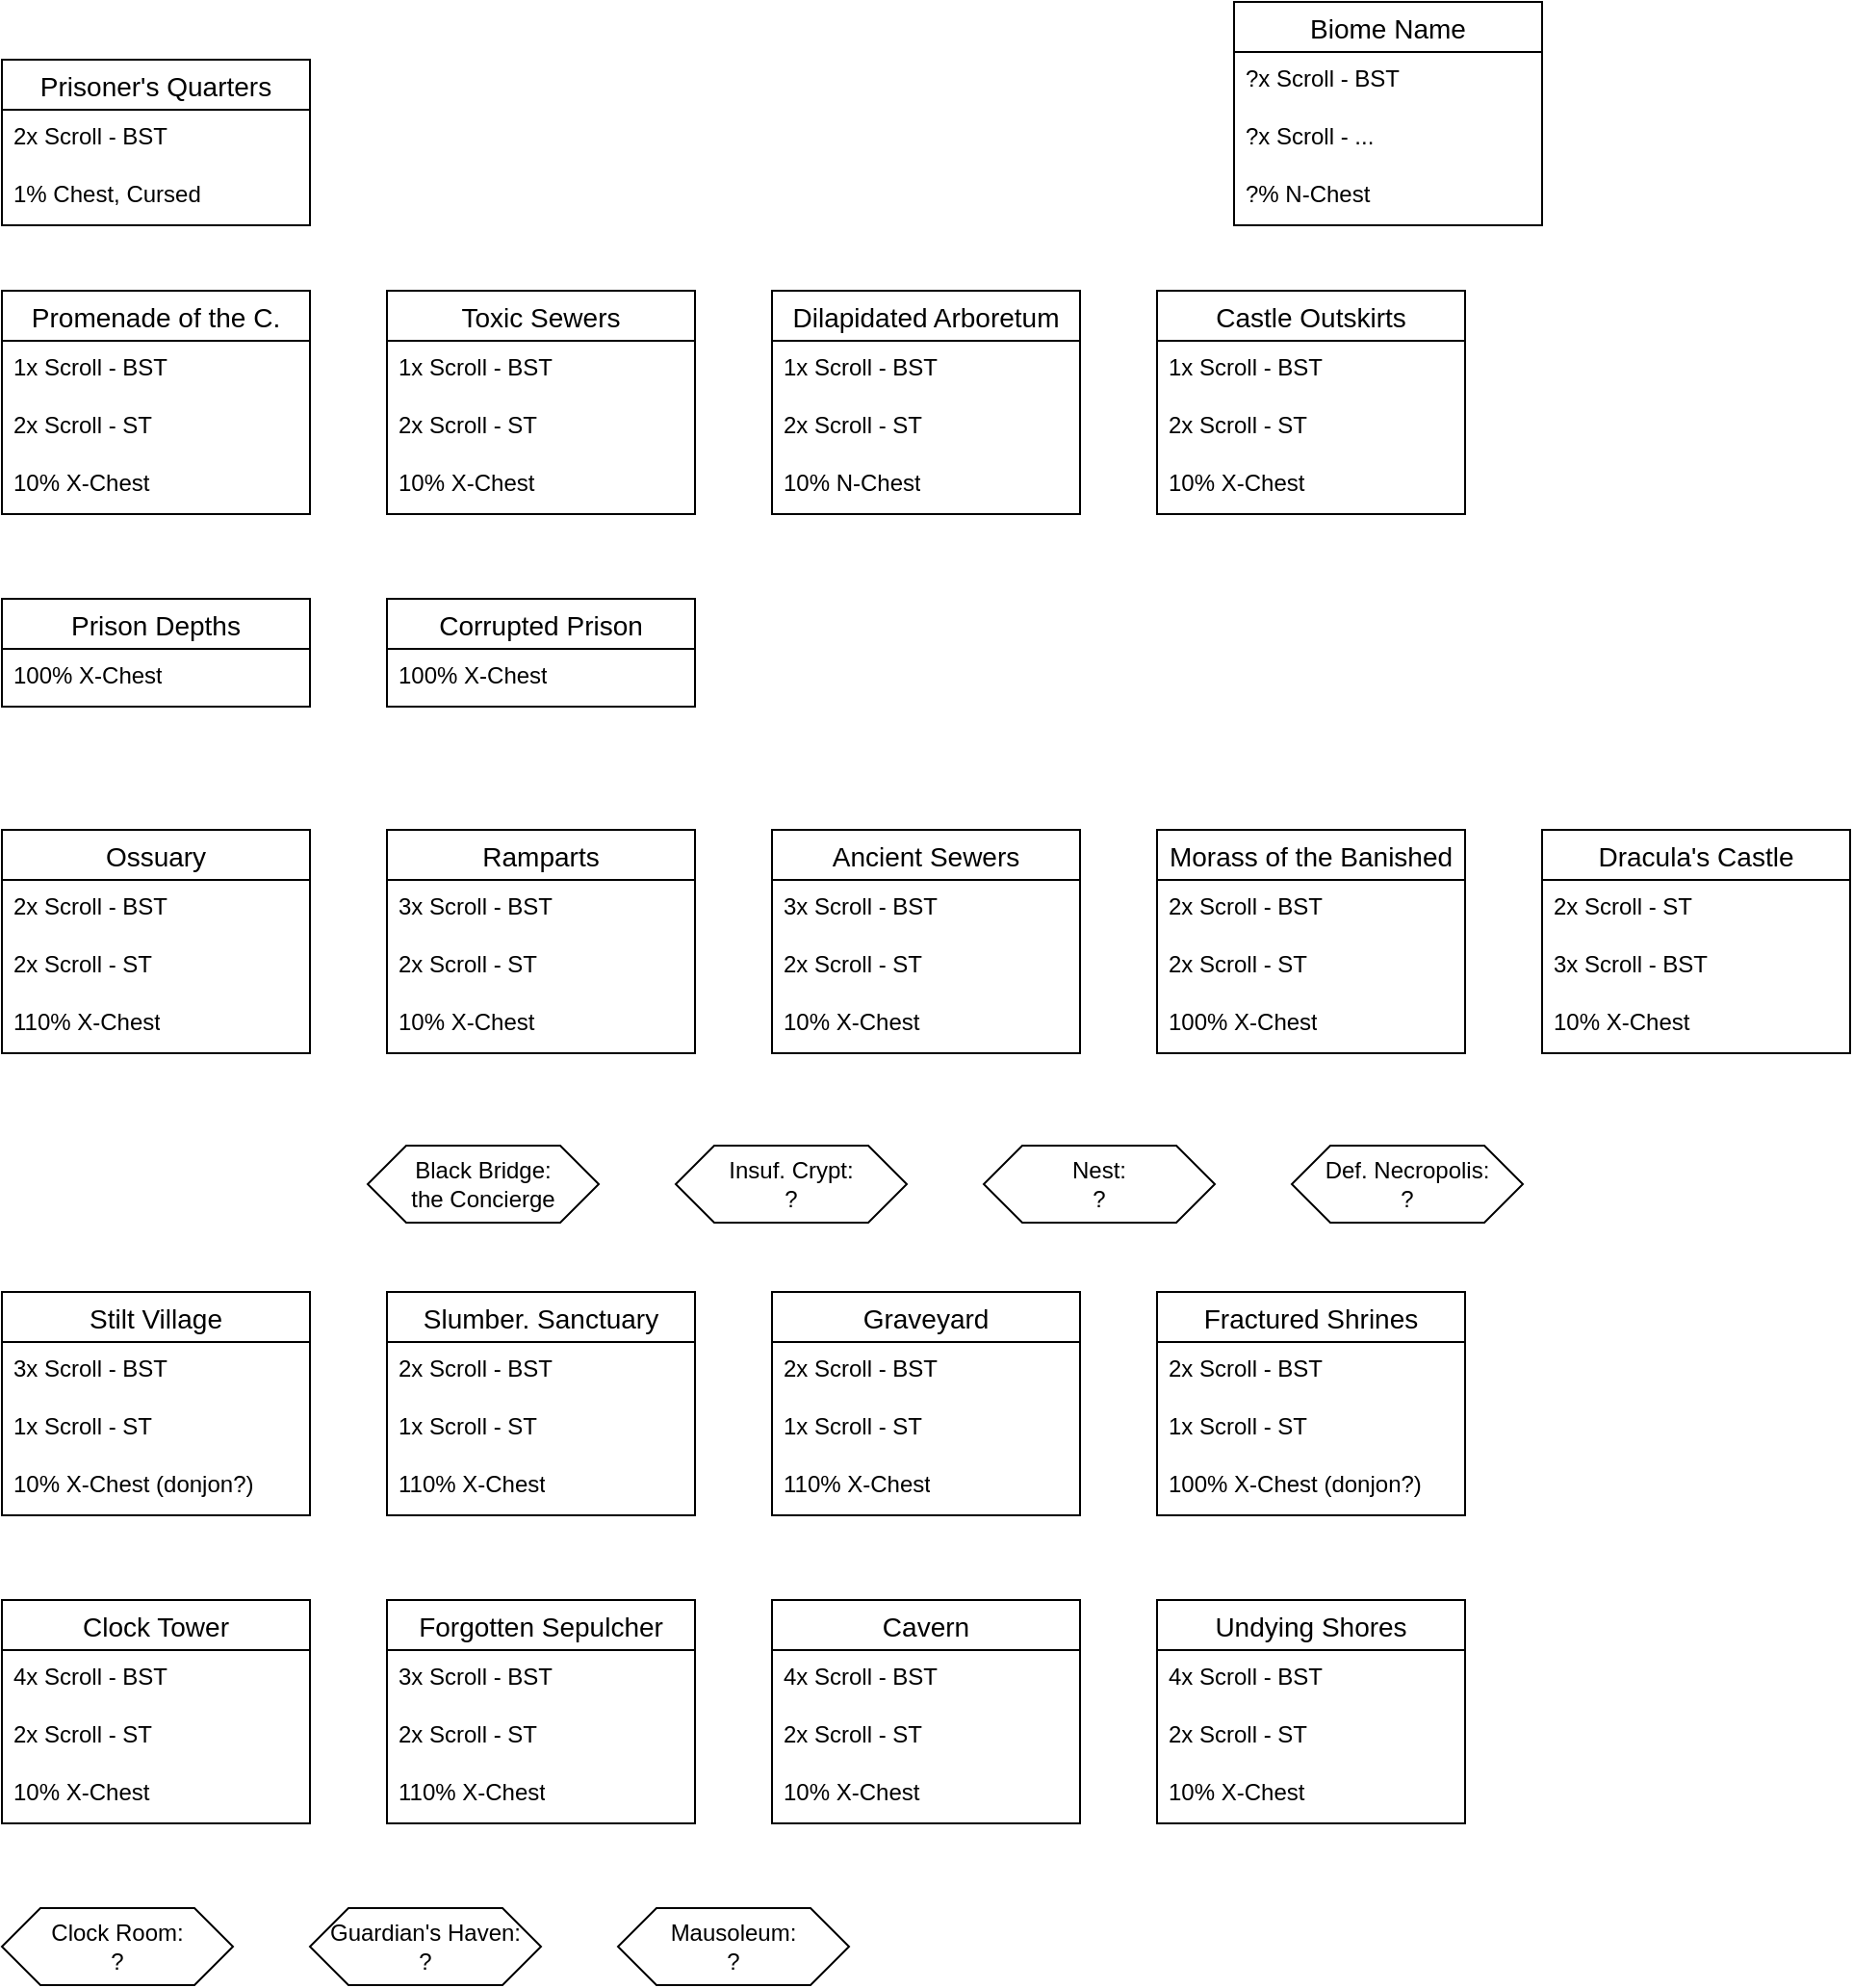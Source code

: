 <mxfile version="26.0.7">
  <diagram name="Page-1" id="vh3K-pNnKYZtZrQj3HE7">
    <mxGraphModel dx="1914" dy="998" grid="1" gridSize="10" guides="1" tooltips="1" connect="1" arrows="1" fold="1" page="1" pageScale="1" pageWidth="850" pageHeight="1100" math="0" shadow="0">
      <root>
        <mxCell id="0" />
        <mxCell id="1" parent="0" />
        <mxCell id="A6jzrufKT0CfleDF0t7j-1" value="Biome Name" style="swimlane;fontStyle=0;childLayout=stackLayout;horizontal=1;startSize=26;horizontalStack=0;resizeParent=1;resizeParentMax=0;resizeLast=0;collapsible=1;marginBottom=0;align=center;fontSize=14;" parent="1" vertex="1">
          <mxGeometry x="680" y="10" width="160" height="116" as="geometry" />
        </mxCell>
        <mxCell id="A6jzrufKT0CfleDF0t7j-2" value="&lt;div&gt;?x Scroll - BST&lt;/div&gt;" style="text;strokeColor=none;fillColor=none;spacingLeft=4;spacingRight=4;overflow=hidden;rotatable=0;points=[[0,0.5],[1,0.5]];portConstraint=eastwest;fontSize=12;whiteSpace=wrap;html=1;" parent="A6jzrufKT0CfleDF0t7j-1" vertex="1">
          <mxGeometry y="26" width="160" height="30" as="geometry" />
        </mxCell>
        <mxCell id="A6jzrufKT0CfleDF0t7j-3" value="?x Scroll - ..." style="text;strokeColor=none;fillColor=none;spacingLeft=4;spacingRight=4;overflow=hidden;rotatable=0;points=[[0,0.5],[1,0.5]];portConstraint=eastwest;fontSize=12;whiteSpace=wrap;html=1;" parent="A6jzrufKT0CfleDF0t7j-1" vertex="1">
          <mxGeometry y="56" width="160" height="30" as="geometry" />
        </mxCell>
        <mxCell id="A6jzrufKT0CfleDF0t7j-4" value="?% N-Chest" style="text;strokeColor=none;fillColor=none;spacingLeft=4;spacingRight=4;overflow=hidden;rotatable=0;points=[[0,0.5],[1,0.5]];portConstraint=eastwest;fontSize=12;whiteSpace=wrap;html=1;" parent="A6jzrufKT0CfleDF0t7j-1" vertex="1">
          <mxGeometry y="86" width="160" height="30" as="geometry" />
        </mxCell>
        <mxCell id="A6jzrufKT0CfleDF0t7j-5" value="Prisoner&#39;s Quarters" style="swimlane;fontStyle=0;childLayout=stackLayout;horizontal=1;startSize=26;horizontalStack=0;resizeParent=1;resizeParentMax=0;resizeLast=0;collapsible=1;marginBottom=0;align=center;fontSize=14;" parent="1" vertex="1">
          <mxGeometry x="40" y="40" width="160" height="86" as="geometry" />
        </mxCell>
        <mxCell id="A6jzrufKT0CfleDF0t7j-6" value="2x Scroll - BST" style="text;strokeColor=none;fillColor=none;spacingLeft=4;spacingRight=4;overflow=hidden;rotatable=0;points=[[0,0.5],[1,0.5]];portConstraint=eastwest;fontSize=12;whiteSpace=wrap;html=1;" parent="A6jzrufKT0CfleDF0t7j-5" vertex="1">
          <mxGeometry y="26" width="160" height="30" as="geometry" />
        </mxCell>
        <mxCell id="A6jzrufKT0CfleDF0t7j-7" value="1% Chest, Cursed" style="text;strokeColor=none;fillColor=none;spacingLeft=4;spacingRight=4;overflow=hidden;rotatable=0;points=[[0,0.5],[1,0.5]];portConstraint=eastwest;fontSize=12;whiteSpace=wrap;html=1;" parent="A6jzrufKT0CfleDF0t7j-5" vertex="1">
          <mxGeometry y="56" width="160" height="30" as="geometry" />
        </mxCell>
        <mxCell id="A6jzrufKT0CfleDF0t7j-9" value="Promenade of the C." style="swimlane;fontStyle=0;childLayout=stackLayout;horizontal=1;startSize=26;horizontalStack=0;resizeParent=1;resizeParentMax=0;resizeLast=0;collapsible=1;marginBottom=0;align=center;fontSize=14;" parent="1" vertex="1">
          <mxGeometry x="40" y="160" width="160" height="116" as="geometry" />
        </mxCell>
        <mxCell id="A6jzrufKT0CfleDF0t7j-10" value="&lt;div&gt;1x Scroll - BST&lt;/div&gt;" style="text;strokeColor=none;fillColor=none;spacingLeft=4;spacingRight=4;overflow=hidden;rotatable=0;points=[[0,0.5],[1,0.5]];portConstraint=eastwest;fontSize=12;whiteSpace=wrap;html=1;" parent="A6jzrufKT0CfleDF0t7j-9" vertex="1">
          <mxGeometry y="26" width="160" height="30" as="geometry" />
        </mxCell>
        <mxCell id="A6jzrufKT0CfleDF0t7j-11" value="2x Scroll - ST" style="text;strokeColor=none;fillColor=none;spacingLeft=4;spacingRight=4;overflow=hidden;rotatable=0;points=[[0,0.5],[1,0.5]];portConstraint=eastwest;fontSize=12;whiteSpace=wrap;html=1;" parent="A6jzrufKT0CfleDF0t7j-9" vertex="1">
          <mxGeometry y="56" width="160" height="30" as="geometry" />
        </mxCell>
        <mxCell id="A6jzrufKT0CfleDF0t7j-12" value="10% X-Chest" style="text;strokeColor=none;fillColor=none;spacingLeft=4;spacingRight=4;overflow=hidden;rotatable=0;points=[[0,0.5],[1,0.5]];portConstraint=eastwest;fontSize=12;whiteSpace=wrap;html=1;" parent="A6jzrufKT0CfleDF0t7j-9" vertex="1">
          <mxGeometry y="86" width="160" height="30" as="geometry" />
        </mxCell>
        <mxCell id="A6jzrufKT0CfleDF0t7j-13" value="Toxic Sewers" style="swimlane;fontStyle=0;childLayout=stackLayout;horizontal=1;startSize=26;horizontalStack=0;resizeParent=1;resizeParentMax=0;resizeLast=0;collapsible=1;marginBottom=0;align=center;fontSize=14;" parent="1" vertex="1">
          <mxGeometry x="240" y="160" width="160" height="116" as="geometry" />
        </mxCell>
        <mxCell id="A6jzrufKT0CfleDF0t7j-14" value="&lt;div&gt;1x Scroll - BST&lt;/div&gt;" style="text;strokeColor=none;fillColor=none;spacingLeft=4;spacingRight=4;overflow=hidden;rotatable=0;points=[[0,0.5],[1,0.5]];portConstraint=eastwest;fontSize=12;whiteSpace=wrap;html=1;" parent="A6jzrufKT0CfleDF0t7j-13" vertex="1">
          <mxGeometry y="26" width="160" height="30" as="geometry" />
        </mxCell>
        <mxCell id="A6jzrufKT0CfleDF0t7j-15" value="2x Scroll - ST" style="text;strokeColor=none;fillColor=none;spacingLeft=4;spacingRight=4;overflow=hidden;rotatable=0;points=[[0,0.5],[1,0.5]];portConstraint=eastwest;fontSize=12;whiteSpace=wrap;html=1;" parent="A6jzrufKT0CfleDF0t7j-13" vertex="1">
          <mxGeometry y="56" width="160" height="30" as="geometry" />
        </mxCell>
        <mxCell id="A6jzrufKT0CfleDF0t7j-16" value="10% X-Chest" style="text;strokeColor=none;fillColor=none;spacingLeft=4;spacingRight=4;overflow=hidden;rotatable=0;points=[[0,0.5],[1,0.5]];portConstraint=eastwest;fontSize=12;whiteSpace=wrap;html=1;" parent="A6jzrufKT0CfleDF0t7j-13" vertex="1">
          <mxGeometry y="86" width="160" height="30" as="geometry" />
        </mxCell>
        <mxCell id="A6jzrufKT0CfleDF0t7j-17" value="Dilapidated Arboretum" style="swimlane;fontStyle=0;childLayout=stackLayout;horizontal=1;startSize=26;horizontalStack=0;resizeParent=1;resizeParentMax=0;resizeLast=0;collapsible=1;marginBottom=0;align=center;fontSize=14;" parent="1" vertex="1">
          <mxGeometry x="440" y="160" width="160" height="116" as="geometry" />
        </mxCell>
        <mxCell id="A6jzrufKT0CfleDF0t7j-18" value="&lt;div&gt;1x Scroll - BST&lt;/div&gt;" style="text;strokeColor=none;fillColor=none;spacingLeft=4;spacingRight=4;overflow=hidden;rotatable=0;points=[[0,0.5],[1,0.5]];portConstraint=eastwest;fontSize=12;whiteSpace=wrap;html=1;" parent="A6jzrufKT0CfleDF0t7j-17" vertex="1">
          <mxGeometry y="26" width="160" height="30" as="geometry" />
        </mxCell>
        <mxCell id="A6jzrufKT0CfleDF0t7j-19" value="2x Scroll - ST" style="text;strokeColor=none;fillColor=none;spacingLeft=4;spacingRight=4;overflow=hidden;rotatable=0;points=[[0,0.5],[1,0.5]];portConstraint=eastwest;fontSize=12;whiteSpace=wrap;html=1;" parent="A6jzrufKT0CfleDF0t7j-17" vertex="1">
          <mxGeometry y="56" width="160" height="30" as="geometry" />
        </mxCell>
        <mxCell id="A6jzrufKT0CfleDF0t7j-20" value="10% N-Chest" style="text;strokeColor=none;fillColor=none;spacingLeft=4;spacingRight=4;overflow=hidden;rotatable=0;points=[[0,0.5],[1,0.5]];portConstraint=eastwest;fontSize=12;whiteSpace=wrap;html=1;" parent="A6jzrufKT0CfleDF0t7j-17" vertex="1">
          <mxGeometry y="86" width="160" height="30" as="geometry" />
        </mxCell>
        <mxCell id="A6jzrufKT0CfleDF0t7j-21" value="Castle Outskirts" style="swimlane;fontStyle=0;childLayout=stackLayout;horizontal=1;startSize=26;horizontalStack=0;resizeParent=1;resizeParentMax=0;resizeLast=0;collapsible=1;marginBottom=0;align=center;fontSize=14;" parent="1" vertex="1">
          <mxGeometry x="640" y="160" width="160" height="116" as="geometry" />
        </mxCell>
        <mxCell id="A6jzrufKT0CfleDF0t7j-22" value="&lt;div&gt;1x Scroll - BST&lt;/div&gt;" style="text;strokeColor=none;fillColor=none;spacingLeft=4;spacingRight=4;overflow=hidden;rotatable=0;points=[[0,0.5],[1,0.5]];portConstraint=eastwest;fontSize=12;whiteSpace=wrap;html=1;" parent="A6jzrufKT0CfleDF0t7j-21" vertex="1">
          <mxGeometry y="26" width="160" height="30" as="geometry" />
        </mxCell>
        <mxCell id="A6jzrufKT0CfleDF0t7j-23" value="2x Scroll - ST" style="text;strokeColor=none;fillColor=none;spacingLeft=4;spacingRight=4;overflow=hidden;rotatable=0;points=[[0,0.5],[1,0.5]];portConstraint=eastwest;fontSize=12;whiteSpace=wrap;html=1;" parent="A6jzrufKT0CfleDF0t7j-21" vertex="1">
          <mxGeometry y="56" width="160" height="30" as="geometry" />
        </mxCell>
        <mxCell id="A6jzrufKT0CfleDF0t7j-24" value="10% X-Chest" style="text;strokeColor=none;fillColor=none;spacingLeft=4;spacingRight=4;overflow=hidden;rotatable=0;points=[[0,0.5],[1,0.5]];portConstraint=eastwest;fontSize=12;whiteSpace=wrap;html=1;" parent="A6jzrufKT0CfleDF0t7j-21" vertex="1">
          <mxGeometry y="86" width="160" height="30" as="geometry" />
        </mxCell>
        <mxCell id="A6jzrufKT0CfleDF0t7j-25" value="Prison Depths" style="swimlane;fontStyle=0;childLayout=stackLayout;horizontal=1;startSize=26;horizontalStack=0;resizeParent=1;resizeParentMax=0;resizeLast=0;collapsible=1;marginBottom=0;align=center;fontSize=14;" parent="1" vertex="1">
          <mxGeometry x="40" y="320" width="160" height="56" as="geometry" />
        </mxCell>
        <mxCell id="A6jzrufKT0CfleDF0t7j-28" value="100% X-Chest" style="text;strokeColor=none;fillColor=none;spacingLeft=4;spacingRight=4;overflow=hidden;rotatable=0;points=[[0,0.5],[1,0.5]];portConstraint=eastwest;fontSize=12;whiteSpace=wrap;html=1;" parent="A6jzrufKT0CfleDF0t7j-25" vertex="1">
          <mxGeometry y="26" width="160" height="30" as="geometry" />
        </mxCell>
        <mxCell id="A6jzrufKT0CfleDF0t7j-29" value="Corrupted Prison" style="swimlane;fontStyle=0;childLayout=stackLayout;horizontal=1;startSize=26;horizontalStack=0;resizeParent=1;resizeParentMax=0;resizeLast=0;collapsible=1;marginBottom=0;align=center;fontSize=14;" parent="1" vertex="1">
          <mxGeometry x="240" y="320" width="160" height="56" as="geometry" />
        </mxCell>
        <mxCell id="A6jzrufKT0CfleDF0t7j-32" value="100% X-Chest" style="text;strokeColor=none;fillColor=none;spacingLeft=4;spacingRight=4;overflow=hidden;rotatable=0;points=[[0,0.5],[1,0.5]];portConstraint=eastwest;fontSize=12;whiteSpace=wrap;html=1;" parent="A6jzrufKT0CfleDF0t7j-29" vertex="1">
          <mxGeometry y="26" width="160" height="30" as="geometry" />
        </mxCell>
        <mxCell id="A6jzrufKT0CfleDF0t7j-53" value="&lt;div&gt;Black Bridge:&lt;/div&gt;&lt;div&gt;the Concierge&lt;br&gt;&lt;/div&gt;" style="shape=hexagon;perimeter=hexagonPerimeter2;whiteSpace=wrap;html=1;fixedSize=1;" parent="1" vertex="1">
          <mxGeometry x="230" y="604" width="120" height="40" as="geometry" />
        </mxCell>
        <mxCell id="A6jzrufKT0CfleDF0t7j-54" value="&lt;div&gt;Insuf. Crypt:&lt;/div&gt;&lt;div&gt;?&lt;br&gt;&lt;/div&gt;" style="shape=hexagon;perimeter=hexagonPerimeter2;whiteSpace=wrap;html=1;fixedSize=1;" parent="1" vertex="1">
          <mxGeometry x="390" y="604" width="120" height="40" as="geometry" />
        </mxCell>
        <mxCell id="A6jzrufKT0CfleDF0t7j-55" value="&lt;div&gt;Nest:&lt;/div&gt;&lt;div&gt;?&lt;br&gt;&lt;/div&gt;" style="shape=hexagon;perimeter=hexagonPerimeter2;whiteSpace=wrap;html=1;fixedSize=1;" parent="1" vertex="1">
          <mxGeometry x="550" y="604" width="120" height="40" as="geometry" />
        </mxCell>
        <mxCell id="A6jzrufKT0CfleDF0t7j-56" value="&lt;div&gt;Def. Necropolis:&lt;/div&gt;&lt;div&gt;?&lt;br&gt;&lt;/div&gt;" style="shape=hexagon;perimeter=hexagonPerimeter2;whiteSpace=wrap;html=1;fixedSize=1;" parent="1" vertex="1">
          <mxGeometry x="710" y="604" width="120" height="40" as="geometry" />
        </mxCell>
        <mxCell id="A6jzrufKT0CfleDF0t7j-58" value="Ossuary" style="swimlane;fontStyle=0;childLayout=stackLayout;horizontal=1;startSize=26;horizontalStack=0;resizeParent=1;resizeParentMax=0;resizeLast=0;collapsible=1;marginBottom=0;align=center;fontSize=14;" parent="1" vertex="1">
          <mxGeometry x="40" y="440" width="160" height="116" as="geometry" />
        </mxCell>
        <mxCell id="A6jzrufKT0CfleDF0t7j-59" value="&lt;div&gt;2x Scroll - BST&lt;/div&gt;" style="text;strokeColor=none;fillColor=none;spacingLeft=4;spacingRight=4;overflow=hidden;rotatable=0;points=[[0,0.5],[1,0.5]];portConstraint=eastwest;fontSize=12;whiteSpace=wrap;html=1;" parent="A6jzrufKT0CfleDF0t7j-58" vertex="1">
          <mxGeometry y="26" width="160" height="30" as="geometry" />
        </mxCell>
        <mxCell id="A6jzrufKT0CfleDF0t7j-60" value="2x Scroll - ST" style="text;strokeColor=none;fillColor=none;spacingLeft=4;spacingRight=4;overflow=hidden;rotatable=0;points=[[0,0.5],[1,0.5]];portConstraint=eastwest;fontSize=12;whiteSpace=wrap;html=1;" parent="A6jzrufKT0CfleDF0t7j-58" vertex="1">
          <mxGeometry y="56" width="160" height="30" as="geometry" />
        </mxCell>
        <mxCell id="A6jzrufKT0CfleDF0t7j-61" value="110% X-Chest" style="text;strokeColor=none;fillColor=none;spacingLeft=4;spacingRight=4;overflow=hidden;rotatable=0;points=[[0,0.5],[1,0.5]];portConstraint=eastwest;fontSize=12;whiteSpace=wrap;html=1;" parent="A6jzrufKT0CfleDF0t7j-58" vertex="1">
          <mxGeometry y="86" width="160" height="30" as="geometry" />
        </mxCell>
        <mxCell id="A6jzrufKT0CfleDF0t7j-62" value="Ramparts" style="swimlane;fontStyle=0;childLayout=stackLayout;horizontal=1;startSize=26;horizontalStack=0;resizeParent=1;resizeParentMax=0;resizeLast=0;collapsible=1;marginBottom=0;align=center;fontSize=14;" parent="1" vertex="1">
          <mxGeometry x="240" y="440" width="160" height="116" as="geometry" />
        </mxCell>
        <mxCell id="A6jzrufKT0CfleDF0t7j-63" value="&lt;div&gt;3x Scroll - BST&lt;/div&gt;" style="text;strokeColor=none;fillColor=none;spacingLeft=4;spacingRight=4;overflow=hidden;rotatable=0;points=[[0,0.5],[1,0.5]];portConstraint=eastwest;fontSize=12;whiteSpace=wrap;html=1;" parent="A6jzrufKT0CfleDF0t7j-62" vertex="1">
          <mxGeometry y="26" width="160" height="30" as="geometry" />
        </mxCell>
        <mxCell id="A6jzrufKT0CfleDF0t7j-64" value="2x Scroll - ST" style="text;strokeColor=none;fillColor=none;spacingLeft=4;spacingRight=4;overflow=hidden;rotatable=0;points=[[0,0.5],[1,0.5]];portConstraint=eastwest;fontSize=12;whiteSpace=wrap;html=1;" parent="A6jzrufKT0CfleDF0t7j-62" vertex="1">
          <mxGeometry y="56" width="160" height="30" as="geometry" />
        </mxCell>
        <mxCell id="A6jzrufKT0CfleDF0t7j-65" value="10% X-Chest" style="text;strokeColor=none;fillColor=none;spacingLeft=4;spacingRight=4;overflow=hidden;rotatable=0;points=[[0,0.5],[1,0.5]];portConstraint=eastwest;fontSize=12;whiteSpace=wrap;html=1;" parent="A6jzrufKT0CfleDF0t7j-62" vertex="1">
          <mxGeometry y="86" width="160" height="30" as="geometry" />
        </mxCell>
        <mxCell id="A6jzrufKT0CfleDF0t7j-66" value="Ancient Sewers" style="swimlane;fontStyle=0;childLayout=stackLayout;horizontal=1;startSize=26;horizontalStack=0;resizeParent=1;resizeParentMax=0;resizeLast=0;collapsible=1;marginBottom=0;align=center;fontSize=14;" parent="1" vertex="1">
          <mxGeometry x="440" y="440" width="160" height="116" as="geometry" />
        </mxCell>
        <mxCell id="A6jzrufKT0CfleDF0t7j-67" value="&lt;div&gt;3x Scroll - BST&lt;/div&gt;" style="text;strokeColor=none;fillColor=none;spacingLeft=4;spacingRight=4;overflow=hidden;rotatable=0;points=[[0,0.5],[1,0.5]];portConstraint=eastwest;fontSize=12;whiteSpace=wrap;html=1;" parent="A6jzrufKT0CfleDF0t7j-66" vertex="1">
          <mxGeometry y="26" width="160" height="30" as="geometry" />
        </mxCell>
        <mxCell id="A6jzrufKT0CfleDF0t7j-68" value="2x Scroll - ST" style="text;strokeColor=none;fillColor=none;spacingLeft=4;spacingRight=4;overflow=hidden;rotatable=0;points=[[0,0.5],[1,0.5]];portConstraint=eastwest;fontSize=12;whiteSpace=wrap;html=1;" parent="A6jzrufKT0CfleDF0t7j-66" vertex="1">
          <mxGeometry y="56" width="160" height="30" as="geometry" />
        </mxCell>
        <mxCell id="A6jzrufKT0CfleDF0t7j-69" value="10% X-Chest" style="text;strokeColor=none;fillColor=none;spacingLeft=4;spacingRight=4;overflow=hidden;rotatable=0;points=[[0,0.5],[1,0.5]];portConstraint=eastwest;fontSize=12;whiteSpace=wrap;html=1;" parent="A6jzrufKT0CfleDF0t7j-66" vertex="1">
          <mxGeometry y="86" width="160" height="30" as="geometry" />
        </mxCell>
        <mxCell id="A6jzrufKT0CfleDF0t7j-70" value="Morass of the Banished" style="swimlane;fontStyle=0;childLayout=stackLayout;horizontal=1;startSize=26;horizontalStack=0;resizeParent=1;resizeParentMax=0;resizeLast=0;collapsible=1;marginBottom=0;align=center;fontSize=14;" parent="1" vertex="1">
          <mxGeometry x="640" y="440" width="160" height="116" as="geometry" />
        </mxCell>
        <mxCell id="A6jzrufKT0CfleDF0t7j-71" value="&lt;div&gt;2x Scroll - BST&lt;/div&gt;" style="text;strokeColor=none;fillColor=none;spacingLeft=4;spacingRight=4;overflow=hidden;rotatable=0;points=[[0,0.5],[1,0.5]];portConstraint=eastwest;fontSize=12;whiteSpace=wrap;html=1;" parent="A6jzrufKT0CfleDF0t7j-70" vertex="1">
          <mxGeometry y="26" width="160" height="30" as="geometry" />
        </mxCell>
        <mxCell id="A6jzrufKT0CfleDF0t7j-72" value="2x Scroll - ST" style="text;strokeColor=none;fillColor=none;spacingLeft=4;spacingRight=4;overflow=hidden;rotatable=0;points=[[0,0.5],[1,0.5]];portConstraint=eastwest;fontSize=12;whiteSpace=wrap;html=1;" parent="A6jzrufKT0CfleDF0t7j-70" vertex="1">
          <mxGeometry y="56" width="160" height="30" as="geometry" />
        </mxCell>
        <mxCell id="A6jzrufKT0CfleDF0t7j-73" value="100% X-Chest" style="text;strokeColor=none;fillColor=none;spacingLeft=4;spacingRight=4;overflow=hidden;rotatable=0;points=[[0,0.5],[1,0.5]];portConstraint=eastwest;fontSize=12;whiteSpace=wrap;html=1;" parent="A6jzrufKT0CfleDF0t7j-70" vertex="1">
          <mxGeometry y="86" width="160" height="30" as="geometry" />
        </mxCell>
        <mxCell id="A6jzrufKT0CfleDF0t7j-74" value="Dracula&#39;s Castle" style="swimlane;fontStyle=0;childLayout=stackLayout;horizontal=1;startSize=26;horizontalStack=0;resizeParent=1;resizeParentMax=0;resizeLast=0;collapsible=1;marginBottom=0;align=center;fontSize=14;" parent="1" vertex="1">
          <mxGeometry x="840" y="440" width="160" height="116" as="geometry" />
        </mxCell>
        <mxCell id="A6jzrufKT0CfleDF0t7j-76" value="2x Scroll - ST" style="text;strokeColor=none;fillColor=none;spacingLeft=4;spacingRight=4;overflow=hidden;rotatable=0;points=[[0,0.5],[1,0.5]];portConstraint=eastwest;fontSize=12;whiteSpace=wrap;html=1;" parent="A6jzrufKT0CfleDF0t7j-74" vertex="1">
          <mxGeometry y="26" width="160" height="30" as="geometry" />
        </mxCell>
        <mxCell id="A6jzrufKT0CfleDF0t7j-75" value="&lt;div&gt;3x Scroll - BST&lt;/div&gt;" style="text;strokeColor=none;fillColor=none;spacingLeft=4;spacingRight=4;overflow=hidden;rotatable=0;points=[[0,0.5],[1,0.5]];portConstraint=eastwest;fontSize=12;whiteSpace=wrap;html=1;" parent="A6jzrufKT0CfleDF0t7j-74" vertex="1">
          <mxGeometry y="56" width="160" height="30" as="geometry" />
        </mxCell>
        <mxCell id="A6jzrufKT0CfleDF0t7j-77" value="10% X-Chest" style="text;strokeColor=none;fillColor=none;spacingLeft=4;spacingRight=4;overflow=hidden;rotatable=0;points=[[0,0.5],[1,0.5]];portConstraint=eastwest;fontSize=12;whiteSpace=wrap;html=1;" parent="A6jzrufKT0CfleDF0t7j-74" vertex="1">
          <mxGeometry y="86" width="160" height="30" as="geometry" />
        </mxCell>
        <mxCell id="A6jzrufKT0CfleDF0t7j-78" value="Stilt Village" style="swimlane;fontStyle=0;childLayout=stackLayout;horizontal=1;startSize=26;horizontalStack=0;resizeParent=1;resizeParentMax=0;resizeLast=0;collapsible=1;marginBottom=0;align=center;fontSize=14;" parent="1" vertex="1">
          <mxGeometry x="40" y="680" width="160" height="116" as="geometry" />
        </mxCell>
        <mxCell id="A6jzrufKT0CfleDF0t7j-79" value="&lt;div&gt;3x Scroll - BST&lt;/div&gt;" style="text;strokeColor=none;fillColor=none;spacingLeft=4;spacingRight=4;overflow=hidden;rotatable=0;points=[[0,0.5],[1,0.5]];portConstraint=eastwest;fontSize=12;whiteSpace=wrap;html=1;" parent="A6jzrufKT0CfleDF0t7j-78" vertex="1">
          <mxGeometry y="26" width="160" height="30" as="geometry" />
        </mxCell>
        <mxCell id="A6jzrufKT0CfleDF0t7j-80" value="1x Scroll - ST" style="text;strokeColor=none;fillColor=none;spacingLeft=4;spacingRight=4;overflow=hidden;rotatable=0;points=[[0,0.5],[1,0.5]];portConstraint=eastwest;fontSize=12;whiteSpace=wrap;html=1;" parent="A6jzrufKT0CfleDF0t7j-78" vertex="1">
          <mxGeometry y="56" width="160" height="30" as="geometry" />
        </mxCell>
        <mxCell id="A6jzrufKT0CfleDF0t7j-81" value="10% X-Chest (donjon?)" style="text;strokeColor=none;fillColor=none;spacingLeft=4;spacingRight=4;overflow=hidden;rotatable=0;points=[[0,0.5],[1,0.5]];portConstraint=eastwest;fontSize=12;whiteSpace=wrap;html=1;" parent="A6jzrufKT0CfleDF0t7j-78" vertex="1">
          <mxGeometry y="86" width="160" height="30" as="geometry" />
        </mxCell>
        <mxCell id="A6jzrufKT0CfleDF0t7j-82" value="Slumber. Sanctuary" style="swimlane;fontStyle=0;childLayout=stackLayout;horizontal=1;startSize=26;horizontalStack=0;resizeParent=1;resizeParentMax=0;resizeLast=0;collapsible=1;marginBottom=0;align=center;fontSize=14;" parent="1" vertex="1">
          <mxGeometry x="240" y="680" width="160" height="116" as="geometry" />
        </mxCell>
        <mxCell id="A6jzrufKT0CfleDF0t7j-83" value="&lt;div&gt;2x Scroll - BST&lt;/div&gt;" style="text;strokeColor=none;fillColor=none;spacingLeft=4;spacingRight=4;overflow=hidden;rotatable=0;points=[[0,0.5],[1,0.5]];portConstraint=eastwest;fontSize=12;whiteSpace=wrap;html=1;" parent="A6jzrufKT0CfleDF0t7j-82" vertex="1">
          <mxGeometry y="26" width="160" height="30" as="geometry" />
        </mxCell>
        <mxCell id="A6jzrufKT0CfleDF0t7j-84" value="1x Scroll - ST" style="text;strokeColor=none;fillColor=none;spacingLeft=4;spacingRight=4;overflow=hidden;rotatable=0;points=[[0,0.5],[1,0.5]];portConstraint=eastwest;fontSize=12;whiteSpace=wrap;html=1;" parent="A6jzrufKT0CfleDF0t7j-82" vertex="1">
          <mxGeometry y="56" width="160" height="30" as="geometry" />
        </mxCell>
        <mxCell id="A6jzrufKT0CfleDF0t7j-85" value="110% X-Chest" style="text;strokeColor=none;fillColor=none;spacingLeft=4;spacingRight=4;overflow=hidden;rotatable=0;points=[[0,0.5],[1,0.5]];portConstraint=eastwest;fontSize=12;whiteSpace=wrap;html=1;" parent="A6jzrufKT0CfleDF0t7j-82" vertex="1">
          <mxGeometry y="86" width="160" height="30" as="geometry" />
        </mxCell>
        <mxCell id="A6jzrufKT0CfleDF0t7j-86" value="Graveyard" style="swimlane;fontStyle=0;childLayout=stackLayout;horizontal=1;startSize=26;horizontalStack=0;resizeParent=1;resizeParentMax=0;resizeLast=0;collapsible=1;marginBottom=0;align=center;fontSize=14;" parent="1" vertex="1">
          <mxGeometry x="440" y="680" width="160" height="116" as="geometry" />
        </mxCell>
        <mxCell id="A6jzrufKT0CfleDF0t7j-87" value="&lt;div&gt;2x Scroll - BST&lt;/div&gt;" style="text;strokeColor=none;fillColor=none;spacingLeft=4;spacingRight=4;overflow=hidden;rotatable=0;points=[[0,0.5],[1,0.5]];portConstraint=eastwest;fontSize=12;whiteSpace=wrap;html=1;" parent="A6jzrufKT0CfleDF0t7j-86" vertex="1">
          <mxGeometry y="26" width="160" height="30" as="geometry" />
        </mxCell>
        <mxCell id="A6jzrufKT0CfleDF0t7j-88" value="1x Scroll - ST" style="text;strokeColor=none;fillColor=none;spacingLeft=4;spacingRight=4;overflow=hidden;rotatable=0;points=[[0,0.5],[1,0.5]];portConstraint=eastwest;fontSize=12;whiteSpace=wrap;html=1;" parent="A6jzrufKT0CfleDF0t7j-86" vertex="1">
          <mxGeometry y="56" width="160" height="30" as="geometry" />
        </mxCell>
        <mxCell id="A6jzrufKT0CfleDF0t7j-89" value="110% X-Chest" style="text;strokeColor=none;fillColor=none;spacingLeft=4;spacingRight=4;overflow=hidden;rotatable=0;points=[[0,0.5],[1,0.5]];portConstraint=eastwest;fontSize=12;whiteSpace=wrap;html=1;" parent="A6jzrufKT0CfleDF0t7j-86" vertex="1">
          <mxGeometry y="86" width="160" height="30" as="geometry" />
        </mxCell>
        <mxCell id="A6jzrufKT0CfleDF0t7j-90" value="Fractured Shrines" style="swimlane;fontStyle=0;childLayout=stackLayout;horizontal=1;startSize=26;horizontalStack=0;resizeParent=1;resizeParentMax=0;resizeLast=0;collapsible=1;marginBottom=0;align=center;fontSize=14;" parent="1" vertex="1">
          <mxGeometry x="640" y="680" width="160" height="116" as="geometry" />
        </mxCell>
        <mxCell id="A6jzrufKT0CfleDF0t7j-91" value="&lt;div&gt;2x Scroll - BST&lt;/div&gt;" style="text;strokeColor=none;fillColor=none;spacingLeft=4;spacingRight=4;overflow=hidden;rotatable=0;points=[[0,0.5],[1,0.5]];portConstraint=eastwest;fontSize=12;whiteSpace=wrap;html=1;" parent="A6jzrufKT0CfleDF0t7j-90" vertex="1">
          <mxGeometry y="26" width="160" height="30" as="geometry" />
        </mxCell>
        <mxCell id="A6jzrufKT0CfleDF0t7j-92" value="1x Scroll - ST" style="text;strokeColor=none;fillColor=none;spacingLeft=4;spacingRight=4;overflow=hidden;rotatable=0;points=[[0,0.5],[1,0.5]];portConstraint=eastwest;fontSize=12;whiteSpace=wrap;html=1;" parent="A6jzrufKT0CfleDF0t7j-90" vertex="1">
          <mxGeometry y="56" width="160" height="30" as="geometry" />
        </mxCell>
        <mxCell id="A6jzrufKT0CfleDF0t7j-93" value="100% X-Chest (donjon?)" style="text;strokeColor=none;fillColor=none;spacingLeft=4;spacingRight=4;overflow=hidden;rotatable=0;points=[[0,0.5],[1,0.5]];portConstraint=eastwest;fontSize=12;whiteSpace=wrap;html=1;" parent="A6jzrufKT0CfleDF0t7j-90" vertex="1">
          <mxGeometry y="86" width="160" height="30" as="geometry" />
        </mxCell>
        <mxCell id="A6jzrufKT0CfleDF0t7j-94" value="Clock Tower" style="swimlane;fontStyle=0;childLayout=stackLayout;horizontal=1;startSize=26;horizontalStack=0;resizeParent=1;resizeParentMax=0;resizeLast=0;collapsible=1;marginBottom=0;align=center;fontSize=14;" parent="1" vertex="1">
          <mxGeometry x="40" y="840" width="160" height="116" as="geometry" />
        </mxCell>
        <mxCell id="A6jzrufKT0CfleDF0t7j-95" value="&lt;div&gt;4x Scroll - BST&lt;/div&gt;" style="text;strokeColor=none;fillColor=none;spacingLeft=4;spacingRight=4;overflow=hidden;rotatable=0;points=[[0,0.5],[1,0.5]];portConstraint=eastwest;fontSize=12;whiteSpace=wrap;html=1;" parent="A6jzrufKT0CfleDF0t7j-94" vertex="1">
          <mxGeometry y="26" width="160" height="30" as="geometry" />
        </mxCell>
        <mxCell id="A6jzrufKT0CfleDF0t7j-96" value="2x Scroll - ST" style="text;strokeColor=none;fillColor=none;spacingLeft=4;spacingRight=4;overflow=hidden;rotatable=0;points=[[0,0.5],[1,0.5]];portConstraint=eastwest;fontSize=12;whiteSpace=wrap;html=1;" parent="A6jzrufKT0CfleDF0t7j-94" vertex="1">
          <mxGeometry y="56" width="160" height="30" as="geometry" />
        </mxCell>
        <mxCell id="A6jzrufKT0CfleDF0t7j-97" value="10% X-Chest" style="text;strokeColor=none;fillColor=none;spacingLeft=4;spacingRight=4;overflow=hidden;rotatable=0;points=[[0,0.5],[1,0.5]];portConstraint=eastwest;fontSize=12;whiteSpace=wrap;html=1;" parent="A6jzrufKT0CfleDF0t7j-94" vertex="1">
          <mxGeometry y="86" width="160" height="30" as="geometry" />
        </mxCell>
        <mxCell id="A6jzrufKT0CfleDF0t7j-98" value="Forgotten Sepulcher" style="swimlane;fontStyle=0;childLayout=stackLayout;horizontal=1;startSize=26;horizontalStack=0;resizeParent=1;resizeParentMax=0;resizeLast=0;collapsible=1;marginBottom=0;align=center;fontSize=14;" parent="1" vertex="1">
          <mxGeometry x="240" y="840" width="160" height="116" as="geometry" />
        </mxCell>
        <mxCell id="A6jzrufKT0CfleDF0t7j-99" value="&lt;div&gt;3x Scroll - BST&lt;/div&gt;" style="text;strokeColor=none;fillColor=none;spacingLeft=4;spacingRight=4;overflow=hidden;rotatable=0;points=[[0,0.5],[1,0.5]];portConstraint=eastwest;fontSize=12;whiteSpace=wrap;html=1;" parent="A6jzrufKT0CfleDF0t7j-98" vertex="1">
          <mxGeometry y="26" width="160" height="30" as="geometry" />
        </mxCell>
        <mxCell id="A6jzrufKT0CfleDF0t7j-100" value="2x Scroll - ST" style="text;strokeColor=none;fillColor=none;spacingLeft=4;spacingRight=4;overflow=hidden;rotatable=0;points=[[0,0.5],[1,0.5]];portConstraint=eastwest;fontSize=12;whiteSpace=wrap;html=1;" parent="A6jzrufKT0CfleDF0t7j-98" vertex="1">
          <mxGeometry y="56" width="160" height="30" as="geometry" />
        </mxCell>
        <mxCell id="A6jzrufKT0CfleDF0t7j-101" value="110% X-Chest" style="text;strokeColor=none;fillColor=none;spacingLeft=4;spacingRight=4;overflow=hidden;rotatable=0;points=[[0,0.5],[1,0.5]];portConstraint=eastwest;fontSize=12;whiteSpace=wrap;html=1;" parent="A6jzrufKT0CfleDF0t7j-98" vertex="1">
          <mxGeometry y="86" width="160" height="30" as="geometry" />
        </mxCell>
        <mxCell id="A6jzrufKT0CfleDF0t7j-102" value="Cavern" style="swimlane;fontStyle=0;childLayout=stackLayout;horizontal=1;startSize=26;horizontalStack=0;resizeParent=1;resizeParentMax=0;resizeLast=0;collapsible=1;marginBottom=0;align=center;fontSize=14;" parent="1" vertex="1">
          <mxGeometry x="440" y="840" width="160" height="116" as="geometry" />
        </mxCell>
        <mxCell id="A6jzrufKT0CfleDF0t7j-103" value="&lt;div&gt;4x Scroll - BST&lt;/div&gt;" style="text;strokeColor=none;fillColor=none;spacingLeft=4;spacingRight=4;overflow=hidden;rotatable=0;points=[[0,0.5],[1,0.5]];portConstraint=eastwest;fontSize=12;whiteSpace=wrap;html=1;" parent="A6jzrufKT0CfleDF0t7j-102" vertex="1">
          <mxGeometry y="26" width="160" height="30" as="geometry" />
        </mxCell>
        <mxCell id="A6jzrufKT0CfleDF0t7j-104" value="2x Scroll - ST" style="text;strokeColor=none;fillColor=none;spacingLeft=4;spacingRight=4;overflow=hidden;rotatable=0;points=[[0,0.5],[1,0.5]];portConstraint=eastwest;fontSize=12;whiteSpace=wrap;html=1;" parent="A6jzrufKT0CfleDF0t7j-102" vertex="1">
          <mxGeometry y="56" width="160" height="30" as="geometry" />
        </mxCell>
        <mxCell id="A6jzrufKT0CfleDF0t7j-105" value="10% X-Chest" style="text;strokeColor=none;fillColor=none;spacingLeft=4;spacingRight=4;overflow=hidden;rotatable=0;points=[[0,0.5],[1,0.5]];portConstraint=eastwest;fontSize=12;whiteSpace=wrap;html=1;" parent="A6jzrufKT0CfleDF0t7j-102" vertex="1">
          <mxGeometry y="86" width="160" height="30" as="geometry" />
        </mxCell>
        <mxCell id="A6jzrufKT0CfleDF0t7j-106" value="Undying Shores" style="swimlane;fontStyle=0;childLayout=stackLayout;horizontal=1;startSize=26;horizontalStack=0;resizeParent=1;resizeParentMax=0;resizeLast=0;collapsible=1;marginBottom=0;align=center;fontSize=14;" parent="1" vertex="1">
          <mxGeometry x="640" y="840" width="160" height="116" as="geometry" />
        </mxCell>
        <mxCell id="A6jzrufKT0CfleDF0t7j-107" value="&lt;div&gt;4x Scroll - BST&lt;/div&gt;" style="text;strokeColor=none;fillColor=none;spacingLeft=4;spacingRight=4;overflow=hidden;rotatable=0;points=[[0,0.5],[1,0.5]];portConstraint=eastwest;fontSize=12;whiteSpace=wrap;html=1;" parent="A6jzrufKT0CfleDF0t7j-106" vertex="1">
          <mxGeometry y="26" width="160" height="30" as="geometry" />
        </mxCell>
        <mxCell id="A6jzrufKT0CfleDF0t7j-108" value="2x Scroll - ST" style="text;strokeColor=none;fillColor=none;spacingLeft=4;spacingRight=4;overflow=hidden;rotatable=0;points=[[0,0.5],[1,0.5]];portConstraint=eastwest;fontSize=12;whiteSpace=wrap;html=1;" parent="A6jzrufKT0CfleDF0t7j-106" vertex="1">
          <mxGeometry y="56" width="160" height="30" as="geometry" />
        </mxCell>
        <mxCell id="A6jzrufKT0CfleDF0t7j-109" value="10% X-Chest" style="text;strokeColor=none;fillColor=none;spacingLeft=4;spacingRight=4;overflow=hidden;rotatable=0;points=[[0,0.5],[1,0.5]];portConstraint=eastwest;fontSize=12;whiteSpace=wrap;html=1;" parent="A6jzrufKT0CfleDF0t7j-106" vertex="1">
          <mxGeometry y="86" width="160" height="30" as="geometry" />
        </mxCell>
        <mxCell id="A6jzrufKT0CfleDF0t7j-126" value="&lt;div&gt;Clock Room:&lt;/div&gt;&lt;div&gt;?&lt;br&gt;&lt;/div&gt;" style="shape=hexagon;perimeter=hexagonPerimeter2;whiteSpace=wrap;html=1;fixedSize=1;" parent="1" vertex="1">
          <mxGeometry x="40" y="1000" width="120" height="40" as="geometry" />
        </mxCell>
        <mxCell id="A6jzrufKT0CfleDF0t7j-127" value="&lt;div&gt;Guardian&#39;s Haven:&lt;/div&gt;&lt;div&gt;?&lt;br&gt;&lt;/div&gt;" style="shape=hexagon;perimeter=hexagonPerimeter2;whiteSpace=wrap;html=1;fixedSize=1;" parent="1" vertex="1">
          <mxGeometry x="200" y="1000" width="120" height="40" as="geometry" />
        </mxCell>
        <mxCell id="A6jzrufKT0CfleDF0t7j-128" value="&lt;div&gt;Mausoleum:&lt;/div&gt;&lt;div&gt;?&lt;br&gt;&lt;/div&gt;" style="shape=hexagon;perimeter=hexagonPerimeter2;whiteSpace=wrap;html=1;fixedSize=1;" parent="1" vertex="1">
          <mxGeometry x="360" y="1000" width="120" height="40" as="geometry" />
        </mxCell>
      </root>
    </mxGraphModel>
  </diagram>
</mxfile>
